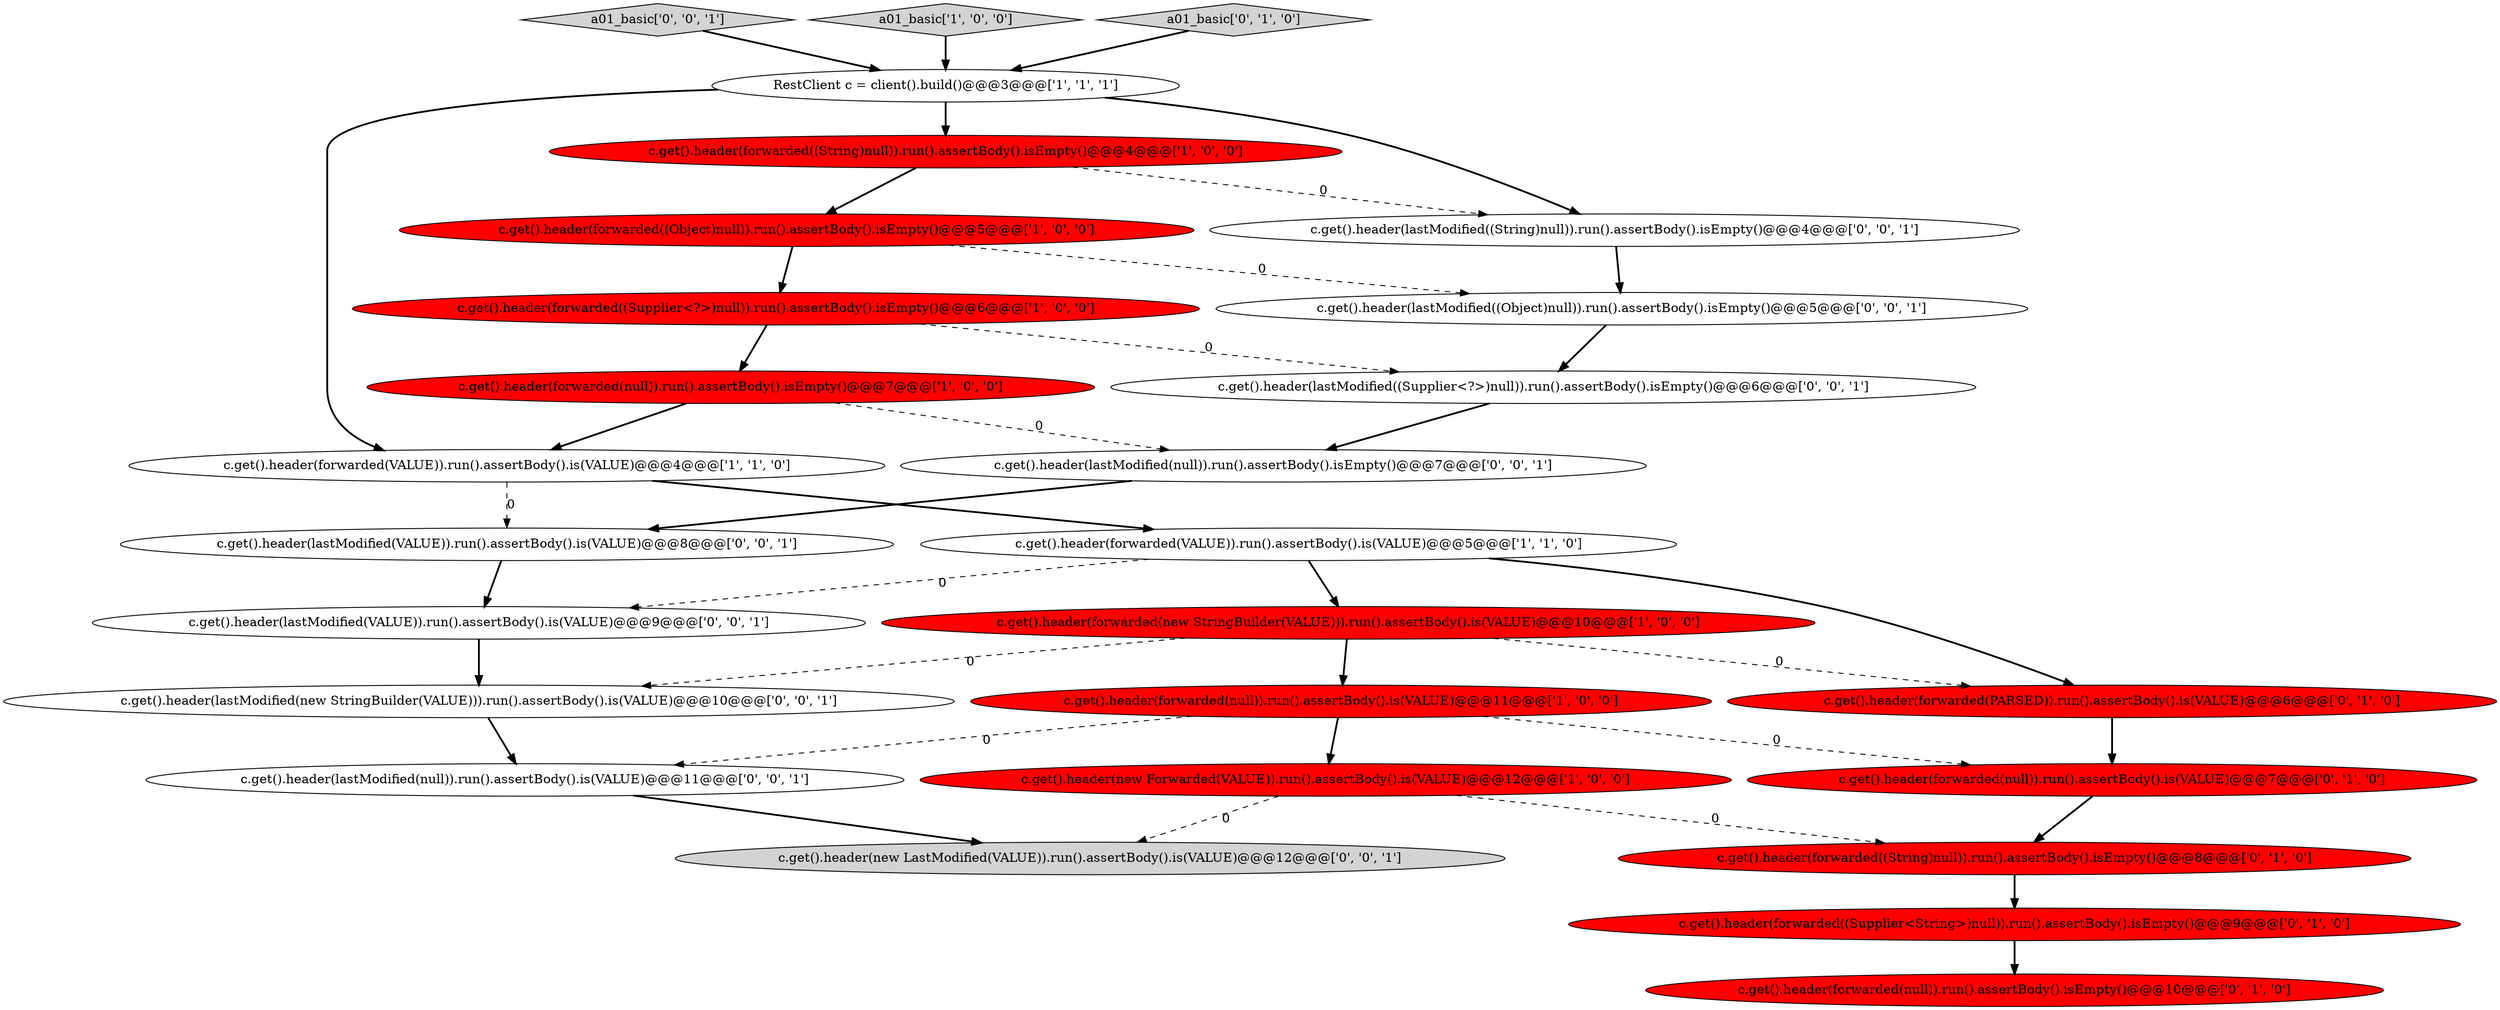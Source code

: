 digraph {
23 [style = filled, label = "c.get().header(lastModified(VALUE)).run().assertBody().is(VALUE)@@@9@@@['0', '0', '1']", fillcolor = white, shape = ellipse image = "AAA0AAABBB3BBB"];
13 [style = filled, label = "c.get().header(forwarded(null)).run().assertBody().isEmpty()@@@10@@@['0', '1', '0']", fillcolor = red, shape = ellipse image = "AAA1AAABBB2BBB"];
16 [style = filled, label = "c.get().header(forwarded((Supplier<String>)null)).run().assertBody().isEmpty()@@@9@@@['0', '1', '0']", fillcolor = red, shape = ellipse image = "AAA1AAABBB2BBB"];
24 [style = filled, label = "c.get().header(new LastModified(VALUE)).run().assertBody().is(VALUE)@@@12@@@['0', '0', '1']", fillcolor = lightgray, shape = ellipse image = "AAA0AAABBB3BBB"];
17 [style = filled, label = "c.get().header(lastModified((Object)null)).run().assertBody().isEmpty()@@@5@@@['0', '0', '1']", fillcolor = white, shape = ellipse image = "AAA0AAABBB3BBB"];
25 [style = filled, label = "c.get().header(lastModified((Supplier<?>)null)).run().assertBody().isEmpty()@@@6@@@['0', '0', '1']", fillcolor = white, shape = ellipse image = "AAA0AAABBB3BBB"];
18 [style = filled, label = "a01_basic['0', '0', '1']", fillcolor = lightgray, shape = diamond image = "AAA0AAABBB3BBB"];
21 [style = filled, label = "c.get().header(lastModified(new StringBuilder(VALUE))).run().assertBody().is(VALUE)@@@10@@@['0', '0', '1']", fillcolor = white, shape = ellipse image = "AAA0AAABBB3BBB"];
2 [style = filled, label = "c.get().header(forwarded((Object)null)).run().assertBody().isEmpty()@@@5@@@['1', '0', '0']", fillcolor = red, shape = ellipse image = "AAA1AAABBB1BBB"];
8 [style = filled, label = "c.get().header(forwarded(null)).run().assertBody().isEmpty()@@@7@@@['1', '0', '0']", fillcolor = red, shape = ellipse image = "AAA1AAABBB1BBB"];
6 [style = filled, label = "RestClient c = client().build()@@@3@@@['1', '1', '1']", fillcolor = white, shape = ellipse image = "AAA0AAABBB1BBB"];
19 [style = filled, label = "c.get().header(lastModified(null)).run().assertBody().is(VALUE)@@@11@@@['0', '0', '1']", fillcolor = white, shape = ellipse image = "AAA0AAABBB3BBB"];
20 [style = filled, label = "c.get().header(lastModified(null)).run().assertBody().isEmpty()@@@7@@@['0', '0', '1']", fillcolor = white, shape = ellipse image = "AAA0AAABBB3BBB"];
3 [style = filled, label = "c.get().header(forwarded(null)).run().assertBody().is(VALUE)@@@11@@@['1', '0', '0']", fillcolor = red, shape = ellipse image = "AAA1AAABBB1BBB"];
14 [style = filled, label = "c.get().header(forwarded(null)).run().assertBody().is(VALUE)@@@7@@@['0', '1', '0']", fillcolor = red, shape = ellipse image = "AAA1AAABBB2BBB"];
1 [style = filled, label = "c.get().header(new Forwarded(VALUE)).run().assertBody().is(VALUE)@@@12@@@['1', '0', '0']", fillcolor = red, shape = ellipse image = "AAA1AAABBB1BBB"];
26 [style = filled, label = "c.get().header(lastModified(VALUE)).run().assertBody().is(VALUE)@@@8@@@['0', '0', '1']", fillcolor = white, shape = ellipse image = "AAA0AAABBB3BBB"];
10 [style = filled, label = "a01_basic['1', '0', '0']", fillcolor = lightgray, shape = diamond image = "AAA0AAABBB1BBB"];
5 [style = filled, label = "c.get().header(forwarded(VALUE)).run().assertBody().is(VALUE)@@@4@@@['1', '1', '0']", fillcolor = white, shape = ellipse image = "AAA0AAABBB1BBB"];
22 [style = filled, label = "c.get().header(lastModified((String)null)).run().assertBody().isEmpty()@@@4@@@['0', '0', '1']", fillcolor = white, shape = ellipse image = "AAA0AAABBB3BBB"];
12 [style = filled, label = "c.get().header(forwarded((String)null)).run().assertBody().isEmpty()@@@8@@@['0', '1', '0']", fillcolor = red, shape = ellipse image = "AAA1AAABBB2BBB"];
9 [style = filled, label = "c.get().header(forwarded(new StringBuilder(VALUE))).run().assertBody().is(VALUE)@@@10@@@['1', '0', '0']", fillcolor = red, shape = ellipse image = "AAA1AAABBB1BBB"];
11 [style = filled, label = "c.get().header(forwarded(PARSED)).run().assertBody().is(VALUE)@@@6@@@['0', '1', '0']", fillcolor = red, shape = ellipse image = "AAA1AAABBB2BBB"];
15 [style = filled, label = "a01_basic['0', '1', '0']", fillcolor = lightgray, shape = diamond image = "AAA0AAABBB2BBB"];
7 [style = filled, label = "c.get().header(forwarded(VALUE)).run().assertBody().is(VALUE)@@@5@@@['1', '1', '0']", fillcolor = white, shape = ellipse image = "AAA0AAABBB1BBB"];
4 [style = filled, label = "c.get().header(forwarded((String)null)).run().assertBody().isEmpty()@@@4@@@['1', '0', '0']", fillcolor = red, shape = ellipse image = "AAA1AAABBB1BBB"];
0 [style = filled, label = "c.get().header(forwarded((Supplier<?>)null)).run().assertBody().isEmpty()@@@6@@@['1', '0', '0']", fillcolor = red, shape = ellipse image = "AAA1AAABBB1BBB"];
17->25 [style = bold, label=""];
16->13 [style = bold, label=""];
7->11 [style = bold, label=""];
7->23 [style = dashed, label="0"];
3->1 [style = bold, label=""];
21->19 [style = bold, label=""];
11->14 [style = bold, label=""];
6->22 [style = bold, label=""];
5->26 [style = dashed, label="0"];
20->26 [style = bold, label=""];
8->20 [style = dashed, label="0"];
15->6 [style = bold, label=""];
12->16 [style = bold, label=""];
4->2 [style = bold, label=""];
4->22 [style = dashed, label="0"];
2->17 [style = dashed, label="0"];
10->6 [style = bold, label=""];
19->24 [style = bold, label=""];
3->19 [style = dashed, label="0"];
7->9 [style = bold, label=""];
1->12 [style = dashed, label="0"];
6->4 [style = bold, label=""];
6->5 [style = bold, label=""];
25->20 [style = bold, label=""];
2->0 [style = bold, label=""];
0->25 [style = dashed, label="0"];
8->5 [style = bold, label=""];
23->21 [style = bold, label=""];
18->6 [style = bold, label=""];
9->21 [style = dashed, label="0"];
1->24 [style = dashed, label="0"];
14->12 [style = bold, label=""];
26->23 [style = bold, label=""];
0->8 [style = bold, label=""];
22->17 [style = bold, label=""];
9->3 [style = bold, label=""];
5->7 [style = bold, label=""];
9->11 [style = dashed, label="0"];
3->14 [style = dashed, label="0"];
}
